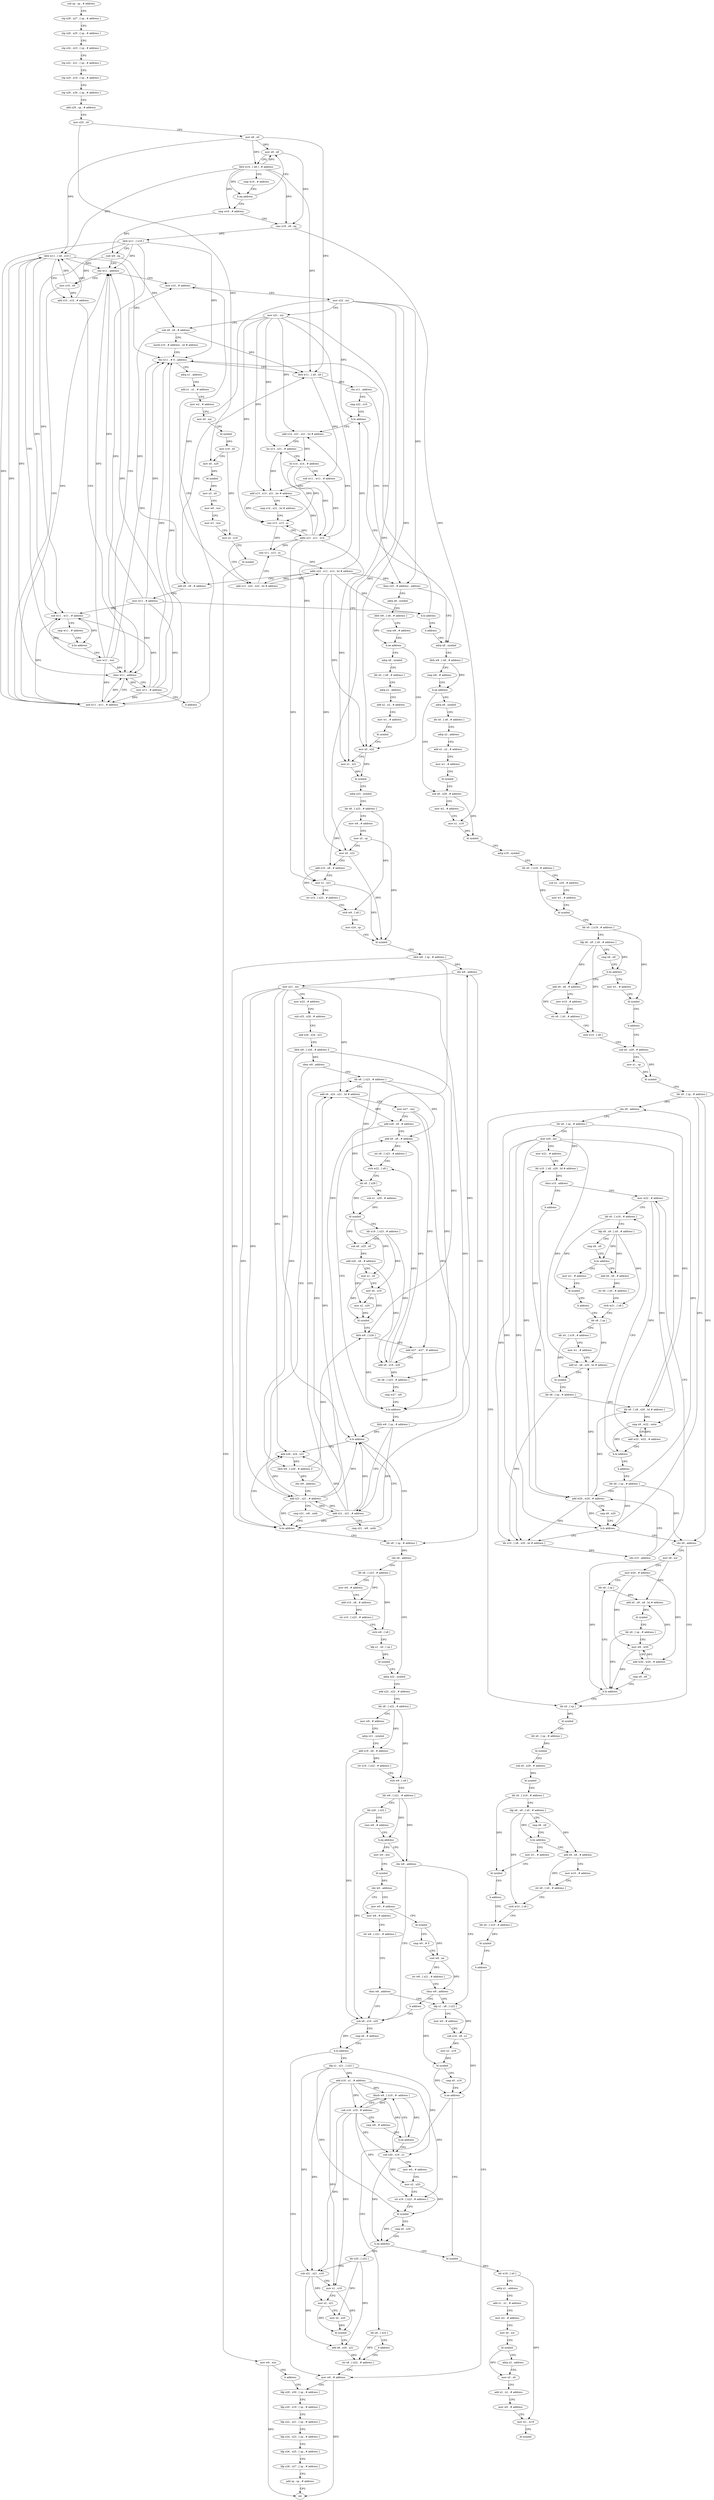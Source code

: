 digraph "func" {
"4201788" [label = "sub sp , sp , # address" ]
"4201792" [label = "stp x28 , x27 , [ sp , # address ]" ]
"4201796" [label = "stp x26 , x25 , [ sp , # address ]" ]
"4201800" [label = "stp x24 , x23 , [ sp , # address ]" ]
"4201804" [label = "stp x22 , x21 , [ sp , # address ]" ]
"4201808" [label = "stp x20 , x19 , [ sp , # address ]" ]
"4201812" [label = "stp x29 , x30 , [ sp , # address ]" ]
"4201816" [label = "add x29 , sp , # address" ]
"4201820" [label = "mov x20 , x0" ]
"4201824" [label = "mov x8 , x0" ]
"4201828" [label = "mov x9 , x8" ]
"4201832" [label = "ldrb w10 , [ x8 ] , # address" ]
"4201836" [label = "cmp w10 , # address" ]
"4201840" [label = "b.eq address" ]
"4201844" [label = "cmp w10 , # address" ]
"4201848" [label = "cinc x19 , x9 , eq" ]
"4201852" [label = "ldrb w11 , [ x19 ]" ]
"4201856" [label = "cset w9 , eq" ]
"4201860" [label = "cbz w11 , address" ]
"4201908" [label = "mov x10 , # address" ]
"4201864" [label = "mov x10 , x9" ]
"4201912" [label = "mov x22 , xzr" ]
"4201916" [label = "mov x21 , xzr" ]
"4201920" [label = "sub x9 , x9 , # address" ]
"4201924" [label = "movk x10 , # address , lsl # address" ]
"4201928" [label = "tbz w11 , # 0 , address" ]
"4201868" [label = "and w11 , w11 , # address" ]
"4202008" [label = "adrp x1 , address" ]
"4202012" [label = "add x1 , x1 , # address" ]
"4202016" [label = "mov w2 , # address" ]
"4202020" [label = "mov x0 , xzr" ]
"4202024" [label = "bl symbol" ]
"4202028" [label = "mov x19 , x0" ]
"4202032" [label = "mov x0 , x20" ]
"4202036" [label = "bl symbol" ]
"4202040" [label = "mov x3 , x0" ]
"4202044" [label = "mov w0 , wzr" ]
"4202048" [label = "mov w1 , wzr" ]
"4202052" [label = "mov x2 , x19" ]
"4202056" [label = "bl symbol" ]
"4202060" [label = "mov w0 , wzr" ]
"4202064" [label = "b address" ]
"4202956" [label = "ldp x29 , x30 , [ sp , # address ]" ]
"4201932" [label = "ldrb w11 , [ x8 , x9 ]" ]
"4201936" [label = "cbz x11 , address" ]
"4202068" [label = "tbnz x22 , # address , address" ]
"4201940" [label = "cmp x22 , x10" ]
"4201904" [label = "mov w11 , wzr" ]
"4201884" [label = "ldrb w11 , [ x8 , x10 ]" ]
"4201888" [label = "add x10 , x10 , # address" ]
"4201892" [label = "cbnz w11 , address" ]
"4201896" [label = "mov w11 , # address" ]
"4202960" [label = "ldp x20 , x19 , [ sp , # address ]" ]
"4202964" [label = "ldp x22 , x21 , [ sp , # address ]" ]
"4202968" [label = "ldp x24 , x23 , [ sp , # address ]" ]
"4202972" [label = "ldp x26 , x25 , [ sp , # address ]" ]
"4202976" [label = "ldp x28 , x27 , [ sp , # address ]" ]
"4202980" [label = "add sp , sp , # address" ]
"4202984" [label = "ret" ]
"4202456" [label = "adrp x8 , symbol" ]
"4202072" [label = "adrp x8 , symbol" ]
"4201944" [label = "b.hi address" ]
"4201948" [label = "add x14 , x21 , x21 , lsl # address" ]
"4201872" [label = "sub w11 , w11 , # address" ]
"4201876" [label = "cmp w11 , # address" ]
"4201880" [label = "b.hs address" ]
"4201900" [label = "b address" ]
"4202460" [label = "ldrb w8 , [ x8 , # address ]" ]
"4202464" [label = "cmp w8 , # address" ]
"4202468" [label = "b.ne address" ]
"4202496" [label = "sub x0 , x29 , # address" ]
"4202472" [label = "adrp x8 , symbol" ]
"4202076" [label = "ldrb w8 , [ x8 , # address ]" ]
"4202080" [label = "cmp w8 , # address" ]
"4202084" [label = "b.ne address" ]
"4202112" [label = "mov x0 , x22" ]
"4202088" [label = "adrp x8 , symbol" ]
"4201952" [label = "lsr x13 , x21 , # address" ]
"4201956" [label = "lsl x14 , x14 , # address" ]
"4201960" [label = "sub w11 , w11 , # address" ]
"4201964" [label = "add x13 , x13 , x21 , lsr # address" ]
"4201968" [label = "cmp x14 , x21 , lsl # address" ]
"4201972" [label = "cinc x13 , x13 , cc" ]
"4201976" [label = "adds x21 , x11 , x14" ]
"4201980" [label = "add x12 , x22 , x22 , lsl # address" ]
"4201984" [label = "cinc x11 , x13 , cs" ]
"4201988" [label = "adds x22 , x11 , x12 , lsl # address" ]
"4201992" [label = "add x9 , x9 , # address" ]
"4201996" [label = "mov w11 , # address" ]
"4202000" [label = "b.lo address" ]
"4202004" [label = "b address" ]
"4202500" [label = "mov w2 , # address" ]
"4202504" [label = "mov x1 , x19" ]
"4202508" [label = "bl symbol" ]
"4202512" [label = "adrp x19 , symbol" ]
"4202516" [label = "ldr x0 , [ x19 , # address ]" ]
"4202520" [label = "sub x2 , x29 , # address" ]
"4202524" [label = "mov w1 , # address" ]
"4202528" [label = "bl symbol" ]
"4202532" [label = "ldr x0 , [ x19 , # address ]" ]
"4202536" [label = "ldp x8 , x9 , [ x0 , # address ]" ]
"4202540" [label = "cmp x8 , x9" ]
"4202544" [label = "b.hs address" ]
"4203016" [label = "mov w1 , # address" ]
"4202548" [label = "add x9 , x8 , # address" ]
"4202476" [label = "ldr x0 , [ x8 , # address ]" ]
"4202480" [label = "adrp x2 , address" ]
"4202484" [label = "add x2 , x2 , # address" ]
"4202488" [label = "mov w1 , # address" ]
"4202492" [label = "bl symbol" ]
"4202116" [label = "mov x1 , x21" ]
"4202120" [label = "bl symbol" ]
"4202124" [label = "adrp x23 , symbol" ]
"4202128" [label = "ldr x8 , [ x23 , # address ]" ]
"4202132" [label = "mov w9 , # address" ]
"4202136" [label = "mov x2 , sp" ]
"4202140" [label = "mov x0 , x22" ]
"4202144" [label = "add x10 , x8 , # address" ]
"4202148" [label = "mov x1 , x21" ]
"4202152" [label = "str x10 , [ x23 , # address ]" ]
"4202156" [label = "strb w9 , [ x8 ]" ]
"4202160" [label = "mov x24 , sp" ]
"4202164" [label = "bl symbol" ]
"4202168" [label = "ldrb w8 , [ sp , # address ]" ]
"4202172" [label = "cbz w8 , address" ]
"4202332" [label = "ldr x8 , [ sp , # address ]" ]
"4202176" [label = "mov x21 , xzr" ]
"4202092" [label = "ldr x0 , [ x8 , # address ]" ]
"4202096" [label = "adrp x2 , address" ]
"4202100" [label = "add x2 , x2 , # address" ]
"4202104" [label = "mov w1 , # address" ]
"4202108" [label = "bl symbol" ]
"4203020" [label = "bl symbol" ]
"4203024" [label = "b address" ]
"4202564" [label = "sub x0 , x29 , # address" ]
"4202552" [label = "mov w10 , # address" ]
"4202556" [label = "str x9 , [ x0 , # address ]" ]
"4202560" [label = "strb w10 , [ x8 ]" ]
"4202336" [label = "cbz x8 , address" ]
"4202368" [label = "adrp x22 , symbol" ]
"4202340" [label = "ldr x8 , [ x23 , # address ]" ]
"4202180" [label = "mov w22 , # address" ]
"4202184" [label = "sub x25 , x29 , # address" ]
"4202188" [label = "add x26 , x24 , x21" ]
"4202192" [label = "ldrb w9 , [ x26 , # address ]!" ]
"4202196" [label = "cbnz w9 , address" ]
"4202224" [label = "ldr x8 , [ x23 , # address ]" ]
"4202200" [label = "add x21 , x21 , # address" ]
"4202568" [label = "mov x1 , sp" ]
"4202572" [label = "bl symbol" ]
"4202576" [label = "ldr x9 , [ sp , # address ]" ]
"4202580" [label = "cbz x9 , address" ]
"4202764" [label = "ldr x0 , [ sp ]" ]
"4202584" [label = "ldr x8 , [ sp , # address ]" ]
"4202768" [label = "bl symbol" ]
"4202772" [label = "ldr x0 , [ sp , # address ]" ]
"4202776" [label = "bl symbol" ]
"4202780" [label = "sub x0 , x29 , # address" ]
"4202784" [label = "bl symbol" ]
"4202788" [label = "ldr x0 , [ x19 , # address ]" ]
"4202792" [label = "ldp x8 , x9 , [ x0 , # address ]" ]
"4202796" [label = "cmp x8 , x9" ]
"4202800" [label = "b.hs address" ]
"4203028" [label = "mov w1 , # address" ]
"4202804" [label = "add x9 , x8 , # address" ]
"4202588" [label = "mov x20 , xzr" ]
"4202592" [label = "mov w21 , # address" ]
"4202596" [label = "ldr x10 , [ x8 , x20 , lsl # address ]" ]
"4202600" [label = "cbnz x10 , address" ]
"4202632" [label = "mov w22 , # address" ]
"4202604" [label = "b address" ]
"4202372" [label = "add x22 , x22 , # address" ]
"4202376" [label = "ldr x8 , [ x22 , # address ]" ]
"4202380" [label = "mov w9 , # address" ]
"4202384" [label = "adrp x21 , symbol" ]
"4202388" [label = "add x19 , x8 , # address" ]
"4202392" [label = "str x19 , [ x22 , # address ]" ]
"4202396" [label = "strb w9 , [ x8 ]" ]
"4202400" [label = "ldr w8 , [ x21 , # address ]" ]
"4202404" [label = "ldr x20 , [ x22 ]" ]
"4202408" [label = "cmn w8 , # address" ]
"4202412" [label = "b.eq address" ]
"4202832" [label = "mov w0 , wzr" ]
"4202416" [label = "cbz w8 , address" ]
"4202344" [label = "mov w9 , # address" ]
"4202348" [label = "add x10 , x8 , # address" ]
"4202352" [label = "str x10 , [ x23 , # address ]" ]
"4202356" [label = "strb w9 , [ x8 ]" ]
"4202360" [label = "ldp x1 , x0 , [ sp ]" ]
"4202364" [label = "bl symbol" ]
"4202228" [label = "add x9 , x24 , x21 , lsl # address" ]
"4202232" [label = "mov w27 , wzr" ]
"4202236" [label = "add x28 , x9 , # address" ]
"4202240" [label = "add x9 , x8 , # address" ]
"4202204" [label = "cmp x21 , w8 , uxtb" ]
"4202208" [label = "b.hs address" ]
"4202212" [label = "add x26 , x24 , x21" ]
"4203032" [label = "bl symbol" ]
"4203036" [label = "b address" ]
"4202820" [label = "ldr x0 , [ x19 , # address ]" ]
"4202808" [label = "mov w10 , # address" ]
"4202812" [label = "str x9 , [ x0 , # address ]" ]
"4202816" [label = "strb w10 , [ x8 ]" ]
"4202636" [label = "ldr x0 , [ x19 , # address ]" ]
"4202612" [label = "add w20 , w20 , # address" ]
"4202836" [label = "bl symbol" ]
"4202840" [label = "cbz w0 , address" ]
"4202988" [label = "mov w0 , # address" ]
"4202844" [label = "mov w8 , # address" ]
"4202856" [label = "sub x8 , x19 , x20" ]
"4202420" [label = "ldp x1 , x8 , [ x22 ]" ]
"4202244" [label = "str x9 , [ x23 , # address ]" ]
"4202248" [label = "strb w22 , [ x8 ]" ]
"4202252" [label = "ldr x0 , [ x28 ]" ]
"4202256" [label = "sub x1 , x29 , # address" ]
"4202260" [label = "bl symbol" ]
"4202264" [label = "ldr x19 , [ x23 , # address ]" ]
"4202268" [label = "sub x8 , x25 , x0" ]
"4202272" [label = "add x20 , x8 , # address" ]
"4202276" [label = "mov x1 , x0" ]
"4202280" [label = "mov x0 , x19" ]
"4202284" [label = "mov x2 , x20" ]
"4202288" [label = "bl symbol" ]
"4202292" [label = "ldrb w9 , [ x26 ]" ]
"4202296" [label = "add w27 , w27 , # address" ]
"4202300" [label = "add x8 , x19 , x20" ]
"4202304" [label = "str x8 , [ x23 , # address ]" ]
"4202308" [label = "cmp w27 , w9" ]
"4202312" [label = "b.lo address" ]
"4202316" [label = "ldrb w8 , [ sp , # address ]" ]
"4202320" [label = "add x21 , x21 , # address" ]
"4202324" [label = "cmp x21 , w8 , uxtb" ]
"4202328" [label = "b.lo address" ]
"4202216" [label = "ldrb w9 , [ x26 , # address ]!" ]
"4202220" [label = "cbz w9 , address" ]
"4202824" [label = "bl symbol" ]
"4202828" [label = "b address" ]
"4202952" [label = "mov w0 , # address" ]
"4202708" [label = "mov w1 , # address" ]
"4202712" [label = "bl symbol" ]
"4202716" [label = "b address" ]
"4202664" [label = "ldr x8 , [ sp ]" ]
"4202652" [label = "add x9 , x8 , # address" ]
"4202656" [label = "str x9 , [ x0 , # address ]" ]
"4202660" [label = "strb w21 , [ x8 ]" ]
"4202616" [label = "cmp x9 , x20" ]
"4202620" [label = "b.ls address" ]
"4202720" [label = "cbz x9 , address" ]
"4202624" [label = "ldr x10 , [ x8 , x20 , lsl # address ]" ]
"4202992" [label = "bl symbol" ]
"4202996" [label = "cmp w0 , # 0" ]
"4203000" [label = "cset w8 , ne" ]
"4203004" [label = "str w8 , [ x21 , # address ]" ]
"4203008" [label = "cbnz w8 , address" ]
"4203012" [label = "b address" ]
"4202848" [label = "str w8 , [ x21 , # address ]" ]
"4202852" [label = "cbnz w8 , address" ]
"4202860" [label = "cmp x8 , # address" ]
"4202864" [label = "b.lo address" ]
"4202868" [label = "ldp x1 , x21 , [ x22 ]" ]
"4202424" [label = "mov w0 , # address" ]
"4202428" [label = "sub x19 , x8 , x1" ]
"4202432" [label = "mov x2 , x19" ]
"4202436" [label = "bl symbol" ]
"4202440" [label = "cmp x0 , x19" ]
"4202444" [label = "b.ne address" ]
"4203040" [label = "bl symbol" ]
"4202448" [label = "ldr x8 , [ x22 ]" ]
"4202668" [label = "ldr x0 , [ x19 , # address ]" ]
"4202672" [label = "mov w1 , # address" ]
"4202676" [label = "add x2 , x8 , x20 , lsl # address" ]
"4202680" [label = "bl symbol" ]
"4202684" [label = "ldr x8 , [ sp , # address ]" ]
"4202688" [label = "ldr x9 , [ x8 , x20 , lsl # address ]" ]
"4202692" [label = "cmp x9 , w22 , uxtw" ]
"4202696" [label = "add w22 , w22 , # address" ]
"4202700" [label = "b.hi address" ]
"4202704" [label = "b address" ]
"4202640" [label = "ldp x8 , x9 , [ x0 , # address ]" ]
"4202644" [label = "cmp x8 , x9" ]
"4202648" [label = "b.hs address" ]
"4202608" [label = "ldr x9 , [ sp , # address ]" ]
"4202724" [label = "mov x8 , xzr" ]
"4202628" [label = "cbz x10 , address" ]
"4202872" [label = "add x19 , x1 , # address" ]
"4202876" [label = "ldurb w8 , [ x19 , #- address ]" ]
"4203044" [label = "ldr w19 , [ x0 ]" ]
"4203048" [label = "adrp x1 , address" ]
"4203052" [label = "add x1 , x1 , # address" ]
"4203056" [label = "mov w2 , # address" ]
"4203060" [label = "mov x0 , xzr" ]
"4203064" [label = "bl symbol" ]
"4203068" [label = "adrp x2 , address" ]
"4203072" [label = "mov x3 , x0" ]
"4203076" [label = "add x2 , x2 , # address" ]
"4203080" [label = "mov w0 , # address" ]
"4203084" [label = "mov w1 , w19" ]
"4203088" [label = "bl symbol" ]
"4202452" [label = "b address" ]
"4202948" [label = "str x8 , [ x22 , # address ]" ]
"4202728" [label = "mov w20 , # address" ]
"4202732" [label = "ldr x9 , [ sp ]" ]
"4202880" [label = "sub x19 , x19 , # address" ]
"4202884" [label = "cmp w8 , # address" ]
"4202888" [label = "b.ne address" ]
"4202892" [label = "sub x20 , x19 , x1" ]
"4202896" [label = "mov w0 , # address" ]
"4202900" [label = "mov x2 , x20" ]
"4202904" [label = "str x19 , [ x23 , # address ]" ]
"4202908" [label = "bl symbol" ]
"4202912" [label = "cmp x0 , x20" ]
"4202916" [label = "b.ne address" ]
"4202920" [label = "ldr x20 , [ x22 ]" ]
"4202736" [label = "add x0 , x9 , x8 , lsl # address" ]
"4202740" [label = "bl symbol" ]
"4202744" [label = "ldr x9 , [ sp , # address ]" ]
"4202748" [label = "mov w8 , w20" ]
"4202752" [label = "add w20 , w20 , # address" ]
"4202756" [label = "cmp x9 , x8" ]
"4202760" [label = "b.hi address" ]
"4202924" [label = "sub x21 , x21 , x19" ]
"4202928" [label = "mov x1 , x19" ]
"4202932" [label = "mov x2 , x21" ]
"4202936" [label = "mov x0 , x20" ]
"4202940" [label = "bl symbol" ]
"4202944" [label = "add x8 , x20 , x21" ]
"4201788" -> "4201792" [ label = "CFG" ]
"4201792" -> "4201796" [ label = "CFG" ]
"4201796" -> "4201800" [ label = "CFG" ]
"4201800" -> "4201804" [ label = "CFG" ]
"4201804" -> "4201808" [ label = "CFG" ]
"4201808" -> "4201812" [ label = "CFG" ]
"4201812" -> "4201816" [ label = "CFG" ]
"4201816" -> "4201820" [ label = "CFG" ]
"4201820" -> "4201824" [ label = "CFG" ]
"4201820" -> "4202032" [ label = "DFG" ]
"4201824" -> "4201828" [ label = "DFG" ]
"4201824" -> "4201832" [ label = "DFG" ]
"4201824" -> "4201932" [ label = "DFG" ]
"4201824" -> "4201884" [ label = "DFG" ]
"4201828" -> "4201832" [ label = "CFG" ]
"4201828" -> "4201848" [ label = "DFG" ]
"4201832" -> "4201836" [ label = "CFG" ]
"4201832" -> "4201828" [ label = "DFG" ]
"4201832" -> "4201840" [ label = "DFG" ]
"4201832" -> "4201844" [ label = "DFG" ]
"4201832" -> "4201848" [ label = "DFG" ]
"4201832" -> "4201932" [ label = "DFG" ]
"4201832" -> "4201884" [ label = "DFG" ]
"4201836" -> "4201840" [ label = "CFG" ]
"4201840" -> "4201828" [ label = "CFG" ]
"4201840" -> "4201844" [ label = "CFG" ]
"4201844" -> "4201848" [ label = "CFG" ]
"4201844" -> "4201856" [ label = "DFG" ]
"4201848" -> "4201852" [ label = "DFG" ]
"4201848" -> "4202504" [ label = "DFG" ]
"4201852" -> "4201856" [ label = "CFG" ]
"4201852" -> "4201860" [ label = "DFG" ]
"4201852" -> "4201928" [ label = "DFG" ]
"4201852" -> "4201868" [ label = "DFG" ]
"4201852" -> "4201872" [ label = "DFG" ]
"4201852" -> "4201892" [ label = "DFG" ]
"4201856" -> "4201860" [ label = "CFG" ]
"4201856" -> "4201920" [ label = "DFG" ]
"4201856" -> "4201864" [ label = "DFG" ]
"4201860" -> "4201908" [ label = "CFG" ]
"4201860" -> "4201864" [ label = "CFG" ]
"4201908" -> "4201912" [ label = "CFG" ]
"4201864" -> "4201868" [ label = "CFG" ]
"4201864" -> "4201884" [ label = "DFG" ]
"4201864" -> "4201888" [ label = "DFG" ]
"4201912" -> "4201916" [ label = "CFG" ]
"4201912" -> "4202068" [ label = "DFG" ]
"4201912" -> "4201944" [ label = "DFG" ]
"4201912" -> "4202112" [ label = "DFG" ]
"4201912" -> "4202140" [ label = "DFG" ]
"4201912" -> "4201980" [ label = "DFG" ]
"4201916" -> "4201920" [ label = "CFG" ]
"4201916" -> "4201948" [ label = "DFG" ]
"4201916" -> "4201952" [ label = "DFG" ]
"4201916" -> "4201964" [ label = "DFG" ]
"4201916" -> "4201972" [ label = "DFG" ]
"4201916" -> "4202116" [ label = "DFG" ]
"4201916" -> "4202148" [ label = "DFG" ]
"4201920" -> "4201924" [ label = "CFG" ]
"4201920" -> "4201932" [ label = "DFG" ]
"4201920" -> "4201992" [ label = "DFG" ]
"4201924" -> "4201928" [ label = "CFG" ]
"4201928" -> "4202008" [ label = "CFG" ]
"4201928" -> "4201932" [ label = "CFG" ]
"4201868" -> "4201872" [ label = "DFG" ]
"4201868" -> "4201860" [ label = "DFG" ]
"4201868" -> "4201928" [ label = "DFG" ]
"4201868" -> "4201892" [ label = "DFG" ]
"4202008" -> "4202012" [ label = "CFG" ]
"4202012" -> "4202016" [ label = "CFG" ]
"4202016" -> "4202020" [ label = "CFG" ]
"4202020" -> "4202024" [ label = "CFG" ]
"4202024" -> "4202028" [ label = "DFG" ]
"4202028" -> "4202032" [ label = "CFG" ]
"4202028" -> "4202052" [ label = "DFG" ]
"4202032" -> "4202036" [ label = "DFG" ]
"4202036" -> "4202040" [ label = "DFG" ]
"4202040" -> "4202044" [ label = "CFG" ]
"4202044" -> "4202048" [ label = "CFG" ]
"4202048" -> "4202052" [ label = "CFG" ]
"4202052" -> "4202056" [ label = "CFG" ]
"4202056" -> "4202060" [ label = "CFG" ]
"4202060" -> "4202064" [ label = "CFG" ]
"4202060" -> "4202984" [ label = "DFG" ]
"4202064" -> "4202956" [ label = "CFG" ]
"4202956" -> "4202960" [ label = "CFG" ]
"4201932" -> "4201936" [ label = "DFG" ]
"4201932" -> "4201960" [ label = "DFG" ]
"4201936" -> "4202068" [ label = "CFG" ]
"4201936" -> "4201940" [ label = "CFG" ]
"4202068" -> "4202456" [ label = "CFG" ]
"4202068" -> "4202072" [ label = "CFG" ]
"4201940" -> "4201944" [ label = "CFG" ]
"4201904" -> "4201908" [ label = "CFG" ]
"4201904" -> "4201860" [ label = "DFG" ]
"4201904" -> "4201928" [ label = "DFG" ]
"4201904" -> "4201868" [ label = "DFG" ]
"4201904" -> "4201872" [ label = "DFG" ]
"4201904" -> "4201892" [ label = "DFG" ]
"4201884" -> "4201888" [ label = "CFG" ]
"4201884" -> "4201860" [ label = "DFG" ]
"4201884" -> "4201928" [ label = "DFG" ]
"4201884" -> "4201868" [ label = "DFG" ]
"4201884" -> "4201872" [ label = "DFG" ]
"4201884" -> "4201892" [ label = "DFG" ]
"4201888" -> "4201892" [ label = "CFG" ]
"4201888" -> "4201884" [ label = "DFG" ]
"4201892" -> "4201868" [ label = "CFG" ]
"4201892" -> "4201896" [ label = "CFG" ]
"4201896" -> "4201900" [ label = "CFG" ]
"4201896" -> "4201860" [ label = "DFG" ]
"4201896" -> "4201928" [ label = "DFG" ]
"4201896" -> "4201868" [ label = "DFG" ]
"4201896" -> "4201872" [ label = "DFG" ]
"4201896" -> "4201892" [ label = "DFG" ]
"4202960" -> "4202964" [ label = "CFG" ]
"4202964" -> "4202968" [ label = "CFG" ]
"4202968" -> "4202972" [ label = "CFG" ]
"4202972" -> "4202976" [ label = "CFG" ]
"4202976" -> "4202980" [ label = "CFG" ]
"4202980" -> "4202984" [ label = "CFG" ]
"4202456" -> "4202460" [ label = "CFG" ]
"4202072" -> "4202076" [ label = "CFG" ]
"4201944" -> "4202456" [ label = "CFG" ]
"4201944" -> "4201948" [ label = "CFG" ]
"4201948" -> "4201952" [ label = "CFG" ]
"4201948" -> "4201956" [ label = "DFG" ]
"4201872" -> "4201876" [ label = "CFG" ]
"4201872" -> "4201880" [ label = "DFG" ]
"4201876" -> "4201880" [ label = "CFG" ]
"4201880" -> "4201904" [ label = "CFG" ]
"4201880" -> "4201884" [ label = "CFG" ]
"4201900" -> "4201908" [ label = "CFG" ]
"4202460" -> "4202464" [ label = "CFG" ]
"4202460" -> "4202468" [ label = "DFG" ]
"4202464" -> "4202468" [ label = "CFG" ]
"4202468" -> "4202496" [ label = "CFG" ]
"4202468" -> "4202472" [ label = "CFG" ]
"4202496" -> "4202500" [ label = "CFG" ]
"4202496" -> "4202508" [ label = "DFG" ]
"4202472" -> "4202476" [ label = "CFG" ]
"4202076" -> "4202080" [ label = "CFG" ]
"4202076" -> "4202084" [ label = "DFG" ]
"4202080" -> "4202084" [ label = "CFG" ]
"4202084" -> "4202112" [ label = "CFG" ]
"4202084" -> "4202088" [ label = "CFG" ]
"4202112" -> "4202116" [ label = "CFG" ]
"4202112" -> "4202120" [ label = "DFG" ]
"4202088" -> "4202092" [ label = "CFG" ]
"4201952" -> "4201956" [ label = "CFG" ]
"4201952" -> "4201964" [ label = "DFG" ]
"4201956" -> "4201960" [ label = "CFG" ]
"4201956" -> "4201972" [ label = "DFG" ]
"4201956" -> "4201976" [ label = "DFG" ]
"4201960" -> "4201964" [ label = "CFG" ]
"4201960" -> "4201976" [ label = "DFG" ]
"4201964" -> "4201968" [ label = "CFG" ]
"4201964" -> "4201972" [ label = "DFG" ]
"4201968" -> "4201972" [ label = "CFG" ]
"4201972" -> "4201976" [ label = "CFG" ]
"4201972" -> "4201984" [ label = "DFG" ]
"4201976" -> "4201980" [ label = "CFG" ]
"4201976" -> "4201948" [ label = "DFG" ]
"4201976" -> "4201952" [ label = "DFG" ]
"4201976" -> "4201964" [ label = "DFG" ]
"4201976" -> "4201972" [ label = "DFG" ]
"4201976" -> "4202116" [ label = "DFG" ]
"4201976" -> "4202148" [ label = "DFG" ]
"4201976" -> "4201984" [ label = "DFG" ]
"4201980" -> "4201984" [ label = "CFG" ]
"4201980" -> "4201988" [ label = "DFG" ]
"4201984" -> "4201988" [ label = "DFG" ]
"4201988" -> "4201992" [ label = "CFG" ]
"4201988" -> "4202068" [ label = "DFG" ]
"4201988" -> "4201944" [ label = "DFG" ]
"4201988" -> "4202112" [ label = "DFG" ]
"4201988" -> "4202140" [ label = "DFG" ]
"4201988" -> "4201980" [ label = "DFG" ]
"4201988" -> "4202000" [ label = "DFG" ]
"4201992" -> "4201996" [ label = "CFG" ]
"4201992" -> "4201932" [ label = "DFG" ]
"4201996" -> "4202000" [ label = "CFG" ]
"4201996" -> "4201860" [ label = "DFG" ]
"4201996" -> "4201928" [ label = "DFG" ]
"4201996" -> "4201868" [ label = "DFG" ]
"4201996" -> "4201872" [ label = "DFG" ]
"4201996" -> "4201892" [ label = "DFG" ]
"4202000" -> "4201928" [ label = "CFG" ]
"4202000" -> "4202004" [ label = "CFG" ]
"4202004" -> "4202456" [ label = "CFG" ]
"4202500" -> "4202504" [ label = "CFG" ]
"4202504" -> "4202508" [ label = "DFG" ]
"4202508" -> "4202512" [ label = "CFG" ]
"4202512" -> "4202516" [ label = "CFG" ]
"4202516" -> "4202520" [ label = "CFG" ]
"4202516" -> "4202528" [ label = "DFG" ]
"4202520" -> "4202524" [ label = "CFG" ]
"4202524" -> "4202528" [ label = "CFG" ]
"4202528" -> "4202532" [ label = "CFG" ]
"4202532" -> "4202536" [ label = "CFG" ]
"4202532" -> "4203020" [ label = "DFG" ]
"4202536" -> "4202540" [ label = "CFG" ]
"4202536" -> "4202544" [ label = "DFG" ]
"4202536" -> "4202548" [ label = "DFG" ]
"4202536" -> "4202560" [ label = "DFG" ]
"4202540" -> "4202544" [ label = "CFG" ]
"4202544" -> "4203016" [ label = "CFG" ]
"4202544" -> "4202548" [ label = "CFG" ]
"4203016" -> "4203020" [ label = "CFG" ]
"4202548" -> "4202552" [ label = "CFG" ]
"4202548" -> "4202556" [ label = "DFG" ]
"4202476" -> "4202480" [ label = "CFG" ]
"4202480" -> "4202484" [ label = "CFG" ]
"4202484" -> "4202488" [ label = "CFG" ]
"4202488" -> "4202492" [ label = "CFG" ]
"4202492" -> "4202496" [ label = "CFG" ]
"4202116" -> "4202120" [ label = "DFG" ]
"4202120" -> "4202124" [ label = "CFG" ]
"4202124" -> "4202128" [ label = "CFG" ]
"4202128" -> "4202132" [ label = "CFG" ]
"4202128" -> "4202144" [ label = "DFG" ]
"4202128" -> "4202156" [ label = "DFG" ]
"4202132" -> "4202136" [ label = "CFG" ]
"4202136" -> "4202140" [ label = "CFG" ]
"4202136" -> "4202164" [ label = "DFG" ]
"4202140" -> "4202144" [ label = "CFG" ]
"4202140" -> "4202164" [ label = "DFG" ]
"4202144" -> "4202148" [ label = "CFG" ]
"4202144" -> "4202152" [ label = "DFG" ]
"4202148" -> "4202152" [ label = "CFG" ]
"4202148" -> "4202164" [ label = "DFG" ]
"4202152" -> "4202156" [ label = "CFG" ]
"4202156" -> "4202160" [ label = "CFG" ]
"4202160" -> "4202164" [ label = "CFG" ]
"4202164" -> "4202168" [ label = "CFG" ]
"4202168" -> "4202172" [ label = "DFG" ]
"4202168" -> "4202208" [ label = "DFG" ]
"4202168" -> "4202328" [ label = "DFG" ]
"4202172" -> "4202332" [ label = "CFG" ]
"4202172" -> "4202176" [ label = "CFG" ]
"4202332" -> "4202336" [ label = "DFG" ]
"4202176" -> "4202180" [ label = "CFG" ]
"4202176" -> "4202228" [ label = "DFG" ]
"4202176" -> "4202200" [ label = "DFG" ]
"4202176" -> "4202208" [ label = "DFG" ]
"4202176" -> "4202212" [ label = "DFG" ]
"4202176" -> "4202320" [ label = "DFG" ]
"4202176" -> "4202328" [ label = "DFG" ]
"4202092" -> "4202096" [ label = "CFG" ]
"4202096" -> "4202100" [ label = "CFG" ]
"4202100" -> "4202104" [ label = "CFG" ]
"4202104" -> "4202108" [ label = "CFG" ]
"4202108" -> "4202112" [ label = "CFG" ]
"4203020" -> "4203024" [ label = "CFG" ]
"4203024" -> "4202564" [ label = "CFG" ]
"4202564" -> "4202568" [ label = "CFG" ]
"4202564" -> "4202572" [ label = "DFG" ]
"4202552" -> "4202556" [ label = "CFG" ]
"4202556" -> "4202560" [ label = "CFG" ]
"4202560" -> "4202564" [ label = "CFG" ]
"4202336" -> "4202368" [ label = "CFG" ]
"4202336" -> "4202340" [ label = "CFG" ]
"4202368" -> "4202372" [ label = "CFG" ]
"4202340" -> "4202344" [ label = "CFG" ]
"4202340" -> "4202348" [ label = "DFG" ]
"4202340" -> "4202356" [ label = "DFG" ]
"4202180" -> "4202184" [ label = "CFG" ]
"4202184" -> "4202188" [ label = "CFG" ]
"4202188" -> "4202192" [ label = "CFG" ]
"4202192" -> "4202196" [ label = "DFG" ]
"4202192" -> "4202292" [ label = "DFG" ]
"4202192" -> "4202216" [ label = "DFG" ]
"4202196" -> "4202224" [ label = "CFG" ]
"4202196" -> "4202200" [ label = "CFG" ]
"4202224" -> "4202228" [ label = "CFG" ]
"4202224" -> "4202240" [ label = "DFG" ]
"4202224" -> "4202248" [ label = "DFG" ]
"4202224" -> "4202304" [ label = "DFG" ]
"4202200" -> "4202204" [ label = "CFG" ]
"4202200" -> "4202228" [ label = "DFG" ]
"4202200" -> "4202208" [ label = "DFG" ]
"4202200" -> "4202212" [ label = "DFG" ]
"4202200" -> "4202320" [ label = "DFG" ]
"4202200" -> "4202328" [ label = "DFG" ]
"4202568" -> "4202572" [ label = "DFG" ]
"4202572" -> "4202576" [ label = "CFG" ]
"4202576" -> "4202580" [ label = "DFG" ]
"4202576" -> "4202620" [ label = "DFG" ]
"4202576" -> "4202720" [ label = "DFG" ]
"4202580" -> "4202764" [ label = "CFG" ]
"4202580" -> "4202584" [ label = "CFG" ]
"4202764" -> "4202768" [ label = "DFG" ]
"4202584" -> "4202588" [ label = "CFG" ]
"4202584" -> "4202596" [ label = "DFG" ]
"4202584" -> "4202624" [ label = "DFG" ]
"4202584" -> "4202688" [ label = "DFG" ]
"4202768" -> "4202772" [ label = "CFG" ]
"4202772" -> "4202776" [ label = "DFG" ]
"4202776" -> "4202780" [ label = "CFG" ]
"4202780" -> "4202784" [ label = "DFG" ]
"4202784" -> "4202788" [ label = "CFG" ]
"4202788" -> "4202792" [ label = "CFG" ]
"4202788" -> "4203032" [ label = "DFG" ]
"4202792" -> "4202796" [ label = "CFG" ]
"4202792" -> "4202800" [ label = "DFG" ]
"4202792" -> "4202804" [ label = "DFG" ]
"4202792" -> "4202816" [ label = "DFG" ]
"4202796" -> "4202800" [ label = "CFG" ]
"4202800" -> "4203028" [ label = "CFG" ]
"4202800" -> "4202804" [ label = "CFG" ]
"4203028" -> "4203032" [ label = "CFG" ]
"4202804" -> "4202808" [ label = "CFG" ]
"4202804" -> "4202812" [ label = "DFG" ]
"4202588" -> "4202592" [ label = "CFG" ]
"4202588" -> "4202612" [ label = "DFG" ]
"4202588" -> "4202620" [ label = "DFG" ]
"4202588" -> "4202624" [ label = "DFG" ]
"4202588" -> "4202676" [ label = "DFG" ]
"4202588" -> "4202688" [ label = "DFG" ]
"4202592" -> "4202596" [ label = "CFG" ]
"4202596" -> "4202600" [ label = "DFG" ]
"4202600" -> "4202632" [ label = "CFG" ]
"4202600" -> "4202604" [ label = "CFG" ]
"4202632" -> "4202636" [ label = "CFG" ]
"4202632" -> "4202692" [ label = "DFG" ]
"4202632" -> "4202696" [ label = "DFG" ]
"4202604" -> "4202612" [ label = "CFG" ]
"4202372" -> "4202376" [ label = "CFG" ]
"4202376" -> "4202380" [ label = "CFG" ]
"4202376" -> "4202388" [ label = "DFG" ]
"4202376" -> "4202396" [ label = "DFG" ]
"4202380" -> "4202384" [ label = "CFG" ]
"4202384" -> "4202388" [ label = "CFG" ]
"4202388" -> "4202392" [ label = "DFG" ]
"4202388" -> "4202856" [ label = "DFG" ]
"4202392" -> "4202396" [ label = "CFG" ]
"4202396" -> "4202400" [ label = "CFG" ]
"4202400" -> "4202404" [ label = "CFG" ]
"4202400" -> "4202412" [ label = "DFG" ]
"4202400" -> "4202416" [ label = "DFG" ]
"4202404" -> "4202408" [ label = "CFG" ]
"4202404" -> "4202856" [ label = "DFG" ]
"4202408" -> "4202412" [ label = "CFG" ]
"4202412" -> "4202832" [ label = "CFG" ]
"4202412" -> "4202416" [ label = "CFG" ]
"4202832" -> "4202836" [ label = "CFG" ]
"4202416" -> "4202856" [ label = "CFG" ]
"4202416" -> "4202420" [ label = "CFG" ]
"4202344" -> "4202348" [ label = "CFG" ]
"4202348" -> "4202352" [ label = "DFG" ]
"4202352" -> "4202356" [ label = "CFG" ]
"4202356" -> "4202360" [ label = "CFG" ]
"4202360" -> "4202364" [ label = "DFG" ]
"4202364" -> "4202368" [ label = "CFG" ]
"4202228" -> "4202232" [ label = "CFG" ]
"4202228" -> "4202236" [ label = "DFG" ]
"4202232" -> "4202236" [ label = "CFG" ]
"4202232" -> "4202296" [ label = "DFG" ]
"4202232" -> "4202312" [ label = "DFG" ]
"4202236" -> "4202240" [ label = "CFG" ]
"4202236" -> "4202252" [ label = "DFG" ]
"4202240" -> "4202244" [ label = "DFG" ]
"4202204" -> "4202208" [ label = "CFG" ]
"4202208" -> "4202332" [ label = "CFG" ]
"4202208" -> "4202212" [ label = "CFG" ]
"4202212" -> "4202216" [ label = "DFG" ]
"4203032" -> "4203036" [ label = "CFG" ]
"4203036" -> "4202820" [ label = "CFG" ]
"4202820" -> "4202824" [ label = "DFG" ]
"4202808" -> "4202812" [ label = "CFG" ]
"4202812" -> "4202816" [ label = "CFG" ]
"4202816" -> "4202820" [ label = "CFG" ]
"4202636" -> "4202640" [ label = "CFG" ]
"4202636" -> "4202712" [ label = "DFG" ]
"4202612" -> "4202616" [ label = "CFG" ]
"4202612" -> "4202620" [ label = "DFG" ]
"4202612" -> "4202624" [ label = "DFG" ]
"4202612" -> "4202676" [ label = "DFG" ]
"4202612" -> "4202688" [ label = "DFG" ]
"4202836" -> "4202840" [ label = "DFG" ]
"4202840" -> "4202988" [ label = "CFG" ]
"4202840" -> "4202844" [ label = "CFG" ]
"4202988" -> "4202992" [ label = "CFG" ]
"4202844" -> "4202848" [ label = "CFG" ]
"4202856" -> "4202860" [ label = "CFG" ]
"4202856" -> "4202864" [ label = "DFG" ]
"4202420" -> "4202424" [ label = "CFG" ]
"4202420" -> "4202428" [ label = "DFG" ]
"4202420" -> "4202436" [ label = "DFG" ]
"4202244" -> "4202248" [ label = "CFG" ]
"4202248" -> "4202252" [ label = "CFG" ]
"4202252" -> "4202256" [ label = "CFG" ]
"4202252" -> "4202260" [ label = "DFG" ]
"4202256" -> "4202260" [ label = "DFG" ]
"4202260" -> "4202264" [ label = "CFG" ]
"4202260" -> "4202268" [ label = "DFG" ]
"4202260" -> "4202276" [ label = "DFG" ]
"4202264" -> "4202268" [ label = "CFG" ]
"4202264" -> "4202280" [ label = "DFG" ]
"4202264" -> "4202300" [ label = "DFG" ]
"4202268" -> "4202272" [ label = "DFG" ]
"4202272" -> "4202276" [ label = "CFG" ]
"4202272" -> "4202284" [ label = "DFG" ]
"4202272" -> "4202300" [ label = "DFG" ]
"4202276" -> "4202280" [ label = "CFG" ]
"4202276" -> "4202288" [ label = "DFG" ]
"4202280" -> "4202284" [ label = "CFG" ]
"4202280" -> "4202288" [ label = "DFG" ]
"4202284" -> "4202288" [ label = "DFG" ]
"4202288" -> "4202292" [ label = "CFG" ]
"4202292" -> "4202296" [ label = "CFG" ]
"4202292" -> "4202312" [ label = "DFG" ]
"4202296" -> "4202300" [ label = "CFG" ]
"4202296" -> "4202312" [ label = "DFG" ]
"4202300" -> "4202304" [ label = "DFG" ]
"4202300" -> "4202240" [ label = "DFG" ]
"4202300" -> "4202248" [ label = "DFG" ]
"4202304" -> "4202308" [ label = "CFG" ]
"4202308" -> "4202312" [ label = "CFG" ]
"4202312" -> "4202240" [ label = "CFG" ]
"4202312" -> "4202316" [ label = "CFG" ]
"4202316" -> "4202320" [ label = "CFG" ]
"4202316" -> "4202172" [ label = "DFG" ]
"4202316" -> "4202208" [ label = "DFG" ]
"4202316" -> "4202328" [ label = "DFG" ]
"4202320" -> "4202324" [ label = "CFG" ]
"4202320" -> "4202228" [ label = "DFG" ]
"4202320" -> "4202200" [ label = "DFG" ]
"4202320" -> "4202212" [ label = "DFG" ]
"4202320" -> "4202208" [ label = "DFG" ]
"4202320" -> "4202328" [ label = "DFG" ]
"4202324" -> "4202328" [ label = "CFG" ]
"4202328" -> "4202212" [ label = "CFG" ]
"4202328" -> "4202332" [ label = "CFG" ]
"4202216" -> "4202220" [ label = "DFG" ]
"4202216" -> "4202292" [ label = "DFG" ]
"4202220" -> "4202200" [ label = "CFG" ]
"4202220" -> "4202224" [ label = "CFG" ]
"4202824" -> "4202828" [ label = "CFG" ]
"4202828" -> "4202952" [ label = "CFG" ]
"4202952" -> "4202956" [ label = "CFG" ]
"4202952" -> "4202984" [ label = "DFG" ]
"4202708" -> "4202712" [ label = "CFG" ]
"4202712" -> "4202716" [ label = "CFG" ]
"4202716" -> "4202664" [ label = "CFG" ]
"4202664" -> "4202668" [ label = "CFG" ]
"4202664" -> "4202676" [ label = "DFG" ]
"4202652" -> "4202656" [ label = "DFG" ]
"4202656" -> "4202660" [ label = "CFG" ]
"4202660" -> "4202664" [ label = "CFG" ]
"4202616" -> "4202620" [ label = "CFG" ]
"4202620" -> "4202720" [ label = "CFG" ]
"4202620" -> "4202624" [ label = "CFG" ]
"4202720" -> "4202764" [ label = "CFG" ]
"4202720" -> "4202724" [ label = "CFG" ]
"4202624" -> "4202628" [ label = "DFG" ]
"4202992" -> "4202996" [ label = "CFG" ]
"4202992" -> "4203000" [ label = "DFG" ]
"4202996" -> "4203000" [ label = "CFG" ]
"4203000" -> "4203004" [ label = "DFG" ]
"4203000" -> "4203008" [ label = "DFG" ]
"4203004" -> "4203008" [ label = "CFG" ]
"4203008" -> "4202420" [ label = "CFG" ]
"4203008" -> "4203012" [ label = "CFG" ]
"4203012" -> "4202856" [ label = "CFG" ]
"4202848" -> "4202852" [ label = "CFG" ]
"4202852" -> "4202420" [ label = "CFG" ]
"4202852" -> "4202856" [ label = "CFG" ]
"4202860" -> "4202864" [ label = "CFG" ]
"4202864" -> "4202952" [ label = "CFG" ]
"4202864" -> "4202868" [ label = "CFG" ]
"4202868" -> "4202872" [ label = "DFG" ]
"4202868" -> "4202892" [ label = "DFG" ]
"4202868" -> "4202908" [ label = "DFG" ]
"4202868" -> "4202924" [ label = "DFG" ]
"4202424" -> "4202428" [ label = "CFG" ]
"4202428" -> "4202432" [ label = "DFG" ]
"4202428" -> "4202444" [ label = "DFG" ]
"4202432" -> "4202436" [ label = "DFG" ]
"4202436" -> "4202440" [ label = "CFG" ]
"4202436" -> "4202444" [ label = "DFG" ]
"4202440" -> "4202444" [ label = "CFG" ]
"4202444" -> "4203040" [ label = "CFG" ]
"4202444" -> "4202448" [ label = "CFG" ]
"4203040" -> "4203044" [ label = "DFG" ]
"4202448" -> "4202452" [ label = "CFG" ]
"4202448" -> "4202948" [ label = "DFG" ]
"4202668" -> "4202672" [ label = "CFG" ]
"4202668" -> "4202680" [ label = "DFG" ]
"4202672" -> "4202676" [ label = "CFG" ]
"4202676" -> "4202680" [ label = "CFG" ]
"4202680" -> "4202684" [ label = "CFG" ]
"4202684" -> "4202688" [ label = "DFG" ]
"4202684" -> "4202596" [ label = "DFG" ]
"4202684" -> "4202624" [ label = "DFG" ]
"4202688" -> "4202692" [ label = "DFG" ]
"4202692" -> "4202696" [ label = "CFG" ]
"4202692" -> "4202700" [ label = "DFG" ]
"4202696" -> "4202700" [ label = "CFG" ]
"4202696" -> "4202692" [ label = "DFG" ]
"4202700" -> "4202636" [ label = "CFG" ]
"4202700" -> "4202704" [ label = "CFG" ]
"4202704" -> "4202608" [ label = "CFG" ]
"4202640" -> "4202644" [ label = "CFG" ]
"4202640" -> "4202648" [ label = "DFG" ]
"4202640" -> "4202652" [ label = "DFG" ]
"4202640" -> "4202660" [ label = "DFG" ]
"4202644" -> "4202648" [ label = "CFG" ]
"4202648" -> "4202708" [ label = "CFG" ]
"4202648" -> "4202652" [ label = "CFG" ]
"4202608" -> "4202612" [ label = "CFG" ]
"4202608" -> "4202580" [ label = "DFG" ]
"4202608" -> "4202720" [ label = "DFG" ]
"4202608" -> "4202620" [ label = "DFG" ]
"4202724" -> "4202728" [ label = "CFG" ]
"4202724" -> "4202736" [ label = "DFG" ]
"4202724" -> "4202760" [ label = "DFG" ]
"4202628" -> "4202612" [ label = "CFG" ]
"4202628" -> "4202632" [ label = "CFG" ]
"4202872" -> "4202876" [ label = "DFG" ]
"4202872" -> "4202880" [ label = "DFG" ]
"4202872" -> "4202892" [ label = "DFG" ]
"4202872" -> "4202904" [ label = "DFG" ]
"4202872" -> "4202924" [ label = "DFG" ]
"4202872" -> "4202928" [ label = "DFG" ]
"4202876" -> "4202880" [ label = "CFG" ]
"4202876" -> "4202888" [ label = "DFG" ]
"4203044" -> "4203048" [ label = "CFG" ]
"4203044" -> "4203084" [ label = "DFG" ]
"4203048" -> "4203052" [ label = "CFG" ]
"4203052" -> "4203056" [ label = "CFG" ]
"4203056" -> "4203060" [ label = "CFG" ]
"4203060" -> "4203064" [ label = "CFG" ]
"4203064" -> "4203068" [ label = "CFG" ]
"4203064" -> "4203072" [ label = "DFG" ]
"4203068" -> "4203072" [ label = "CFG" ]
"4203072" -> "4203076" [ label = "CFG" ]
"4203076" -> "4203080" [ label = "CFG" ]
"4203080" -> "4203084" [ label = "CFG" ]
"4203084" -> "4203088" [ label = "CFG" ]
"4202452" -> "4202948" [ label = "CFG" ]
"4202948" -> "4202952" [ label = "CFG" ]
"4202728" -> "4202732" [ label = "CFG" ]
"4202728" -> "4202748" [ label = "DFG" ]
"4202728" -> "4202752" [ label = "DFG" ]
"4202732" -> "4202736" [ label = "DFG" ]
"4202880" -> "4202884" [ label = "CFG" ]
"4202880" -> "4202876" [ label = "DFG" ]
"4202880" -> "4202892" [ label = "DFG" ]
"4202880" -> "4202904" [ label = "DFG" ]
"4202880" -> "4202924" [ label = "DFG" ]
"4202880" -> "4202928" [ label = "DFG" ]
"4202884" -> "4202888" [ label = "CFG" ]
"4202888" -> "4202876" [ label = "CFG" ]
"4202888" -> "4202892" [ label = "CFG" ]
"4202892" -> "4202896" [ label = "CFG" ]
"4202892" -> "4202900" [ label = "DFG" ]
"4202892" -> "4202916" [ label = "DFG" ]
"4202896" -> "4202900" [ label = "CFG" ]
"4202900" -> "4202904" [ label = "CFG" ]
"4202900" -> "4202908" [ label = "DFG" ]
"4202904" -> "4202908" [ label = "CFG" ]
"4202908" -> "4202912" [ label = "CFG" ]
"4202908" -> "4202916" [ label = "DFG" ]
"4202912" -> "4202916" [ label = "CFG" ]
"4202916" -> "4203040" [ label = "CFG" ]
"4202916" -> "4202920" [ label = "CFG" ]
"4202920" -> "4202924" [ label = "CFG" ]
"4202920" -> "4202936" [ label = "DFG" ]
"4202920" -> "4202944" [ label = "DFG" ]
"4202736" -> "4202740" [ label = "DFG" ]
"4202740" -> "4202744" [ label = "CFG" ]
"4202744" -> "4202748" [ label = "CFG" ]
"4202744" -> "4202760" [ label = "DFG" ]
"4202748" -> "4202752" [ label = "CFG" ]
"4202748" -> "4202736" [ label = "DFG" ]
"4202748" -> "4202760" [ label = "DFG" ]
"4202752" -> "4202756" [ label = "CFG" ]
"4202752" -> "4202748" [ label = "DFG" ]
"4202756" -> "4202760" [ label = "CFG" ]
"4202760" -> "4202732" [ label = "CFG" ]
"4202760" -> "4202764" [ label = "CFG" ]
"4202924" -> "4202928" [ label = "CFG" ]
"4202924" -> "4202932" [ label = "DFG" ]
"4202924" -> "4202944" [ label = "DFG" ]
"4202928" -> "4202932" [ label = "CFG" ]
"4202928" -> "4202940" [ label = "DFG" ]
"4202932" -> "4202936" [ label = "CFG" ]
"4202932" -> "4202940" [ label = "DFG" ]
"4202936" -> "4202940" [ label = "DFG" ]
"4202940" -> "4202944" [ label = "CFG" ]
"4202944" -> "4202948" [ label = "DFG" ]
}
